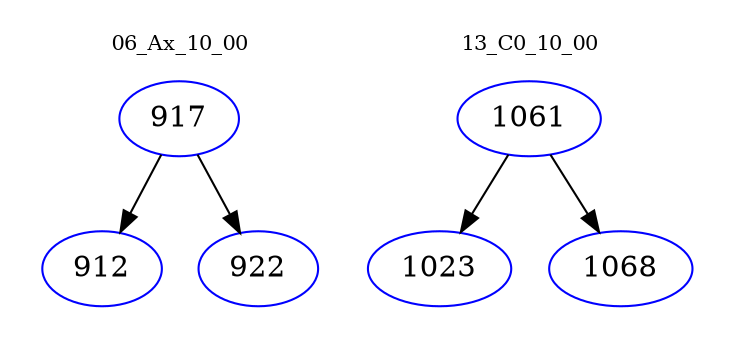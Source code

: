 digraph{
subgraph cluster_0 {
color = white
label = "06_Ax_10_00";
fontsize=10;
T0_917 [label="917", color="blue"]
T0_917 -> T0_912 [color="black"]
T0_912 [label="912", color="blue"]
T0_917 -> T0_922 [color="black"]
T0_922 [label="922", color="blue"]
}
subgraph cluster_1 {
color = white
label = "13_C0_10_00";
fontsize=10;
T1_1061 [label="1061", color="blue"]
T1_1061 -> T1_1023 [color="black"]
T1_1023 [label="1023", color="blue"]
T1_1061 -> T1_1068 [color="black"]
T1_1068 [label="1068", color="blue"]
}
}
